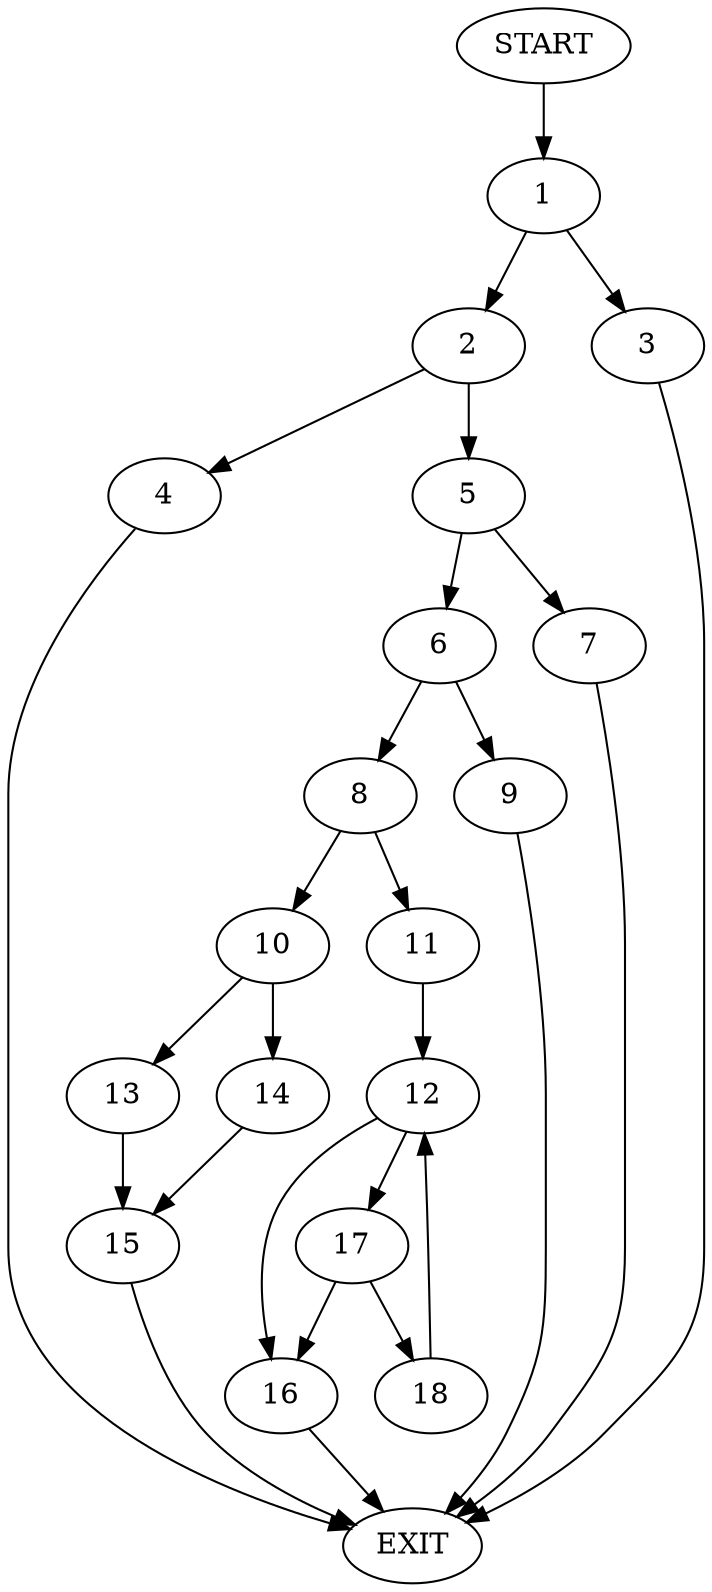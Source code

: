 digraph {
0 [label="START"]
19 [label="EXIT"]
0 -> 1
1 -> 2
1 -> 3
2 -> 4
2 -> 5
3 -> 19
4 -> 19
5 -> 6
5 -> 7
6 -> 8
6 -> 9
7 -> 19
8 -> 10
8 -> 11
9 -> 19
11 -> 12
10 -> 13
10 -> 14
13 -> 15
14 -> 15
15 -> 19
12 -> 16
12 -> 17
17 -> 18
17 -> 16
16 -> 19
18 -> 12
}
